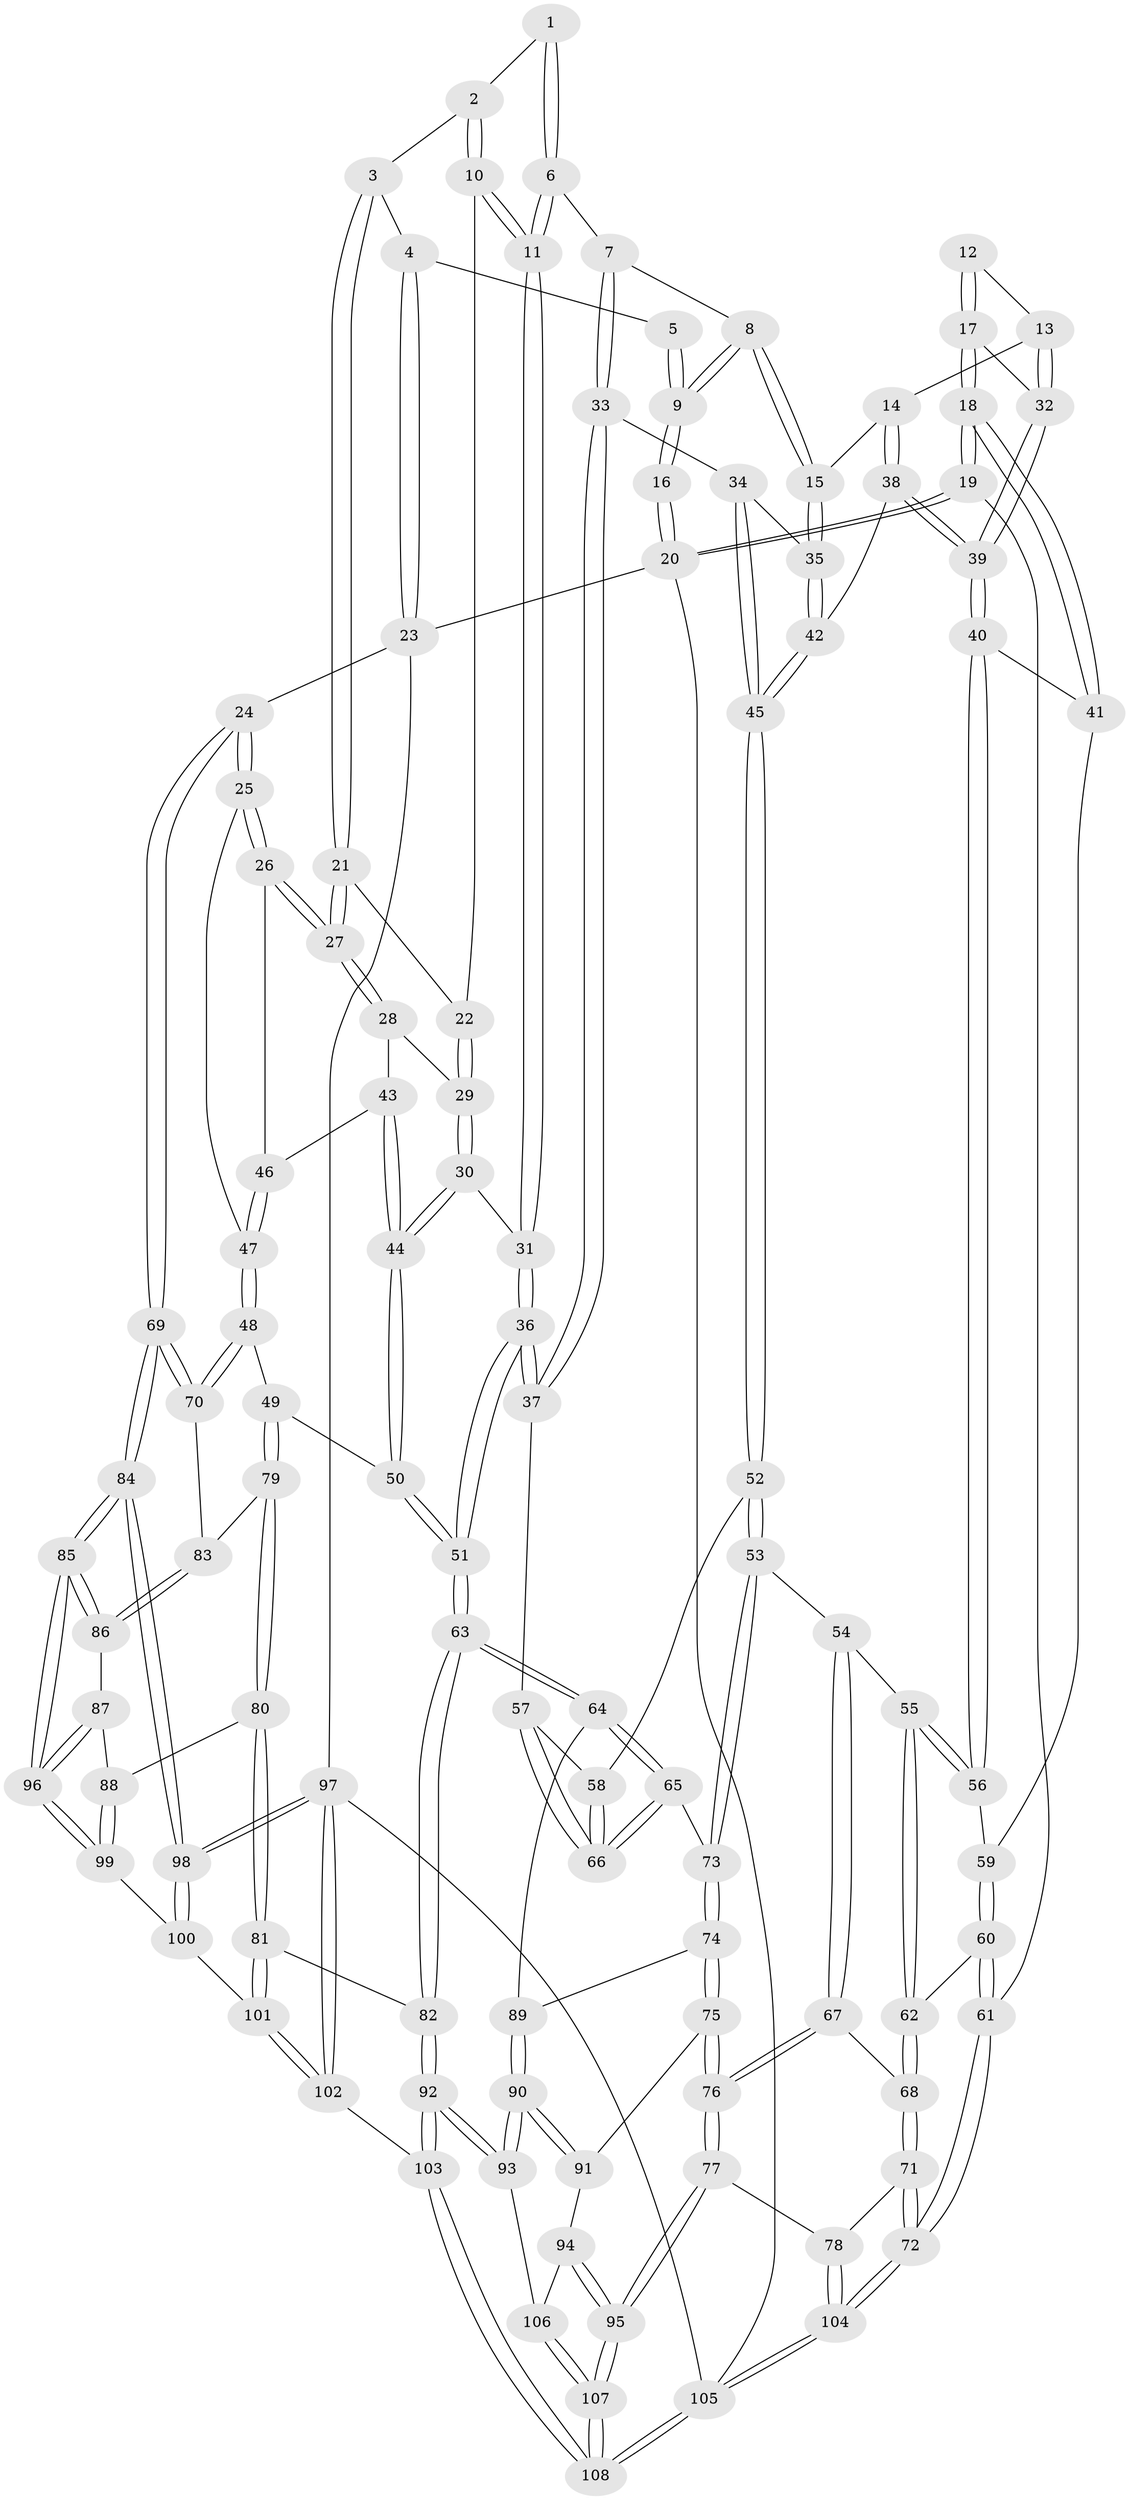 // coarse degree distribution, {3: 0.4090909090909091, 4: 0.38636363636363635, 2: 0.022727272727272728, 5: 0.18181818181818182}
// Generated by graph-tools (version 1.1) at 2025/38/03/04/25 23:38:31]
// undirected, 108 vertices, 267 edges
graph export_dot {
  node [color=gray90,style=filled];
  1 [pos="+0.7748227097406428+0.04732300046145222"];
  2 [pos="+0.8330690176514091+0.04968701694756874"];
  3 [pos="+0.9047174309994384+0.004486324532920591"];
  4 [pos="+1+0"];
  5 [pos="+0.5906074144661188+0"];
  6 [pos="+0.6817604018133229+0.16034963256515336"];
  7 [pos="+0.6509983847845455+0.13878739182478375"];
  8 [pos="+0.5122580738918698+0"];
  9 [pos="+0.5076577225107229+0"];
  10 [pos="+0.7779164032097247+0.16272279445856605"];
  11 [pos="+0.7164329555135507+0.1963099134920863"];
  12 [pos="+0.15487023743432088+0"];
  13 [pos="+0.27827960113224337+0.16582674593844265"];
  14 [pos="+0.3668812782034751+0.16312767491720723"];
  15 [pos="+0.41713862097568866+0.1509862311636999"];
  16 [pos="+0.13963223414919818+0"];
  17 [pos="+0.09657692664457727+0.17186369904682547"];
  18 [pos="+0+0.2836324278536064"];
  19 [pos="+0+0.28842342862626147"];
  20 [pos="+0+0"];
  21 [pos="+0.9088388390183674+0.1494163158942953"];
  22 [pos="+0.894738038701867+0.15599171807215895"];
  23 [pos="+1+0"];
  24 [pos="+1+0.2967773291017398"];
  25 [pos="+1+0.3001095219301669"];
  26 [pos="+1+0.2989006170666976"];
  27 [pos="+1+0.2987325910586892"];
  28 [pos="+0.9273442186668586+0.2872958364326019"];
  29 [pos="+0.8522693161857611+0.2655143046969891"];
  30 [pos="+0.7338512558034108+0.2849559651515951"];
  31 [pos="+0.7334332626134303+0.2847512451586587"];
  32 [pos="+0.21978426122765285+0.20861644136130333"];
  33 [pos="+0.513223856720961+0.31955473686026536"];
  34 [pos="+0.4641427260123186+0.27744933985780335"];
  35 [pos="+0.4498612415713793+0.26122983350333895"];
  36 [pos="+0.5936394797166116+0.40375014576793566"];
  37 [pos="+0.5689955267779303+0.40179455790452134"];
  38 [pos="+0.28908339700035707+0.33721484460787243"];
  39 [pos="+0.22244597822327924+0.33080083092609525"];
  40 [pos="+0.19352713218649648+0.35729572722716985"];
  41 [pos="+0.01351978477863478+0.3291061652088011"];
  42 [pos="+0.32417811348368747+0.3538185639591157"];
  43 [pos="+0.84689550719897+0.36365801890660526"];
  44 [pos="+0.7887342087556786+0.3535075402755607"];
  45 [pos="+0.36317373086143295+0.44006589591600775"];
  46 [pos="+0.8748741398665808+0.379964435435891"];
  47 [pos="+0.8930211002012357+0.49374146315661627"];
  48 [pos="+0.8694090705519779+0.5272648620172112"];
  49 [pos="+0.8135571755862293+0.5281785943106884"];
  50 [pos="+0.8112497299655789+0.527241694799079"];
  51 [pos="+0.6954005042538839+0.5358386227041005"];
  52 [pos="+0.3787703190342711+0.4997900732722155"];
  53 [pos="+0.3771145627585985+0.5014333264553421"];
  54 [pos="+0.28670466017081053+0.4973086968543935"];
  55 [pos="+0.22029740286752217+0.47178365382187915"];
  56 [pos="+0.20167164241350471+0.42604123964933277"];
  57 [pos="+0.5670441341806177+0.4034796169995796"];
  58 [pos="+0.4195424957816523+0.49156943323053187"];
  59 [pos="+0.096138296565921+0.46082885925623773"];
  60 [pos="+0.096182825033505+0.5277217218108273"];
  61 [pos="+0+0.5857634105988992"];
  62 [pos="+0.1465363648283224+0.5478558473128216"];
  63 [pos="+0.6299487783971264+0.6712009100337053"];
  64 [pos="+0.581892959149231+0.6663372023063452"];
  65 [pos="+0.5478922104820794+0.6381111996711385"];
  66 [pos="+0.5401846323855127+0.6204064269520692"];
  67 [pos="+0.23096540076265115+0.6027336605823194"];
  68 [pos="+0.14853336379121093+0.5549894010197536"];
  69 [pos="+1+0.7312083228596971"];
  70 [pos="+0.9300860591183463+0.5830933904089538"];
  71 [pos="+0.11506746354918314+0.7006032361122984"];
  72 [pos="+0+0.7355368679953471"];
  73 [pos="+0.3652661423435639+0.6413719382148313"];
  74 [pos="+0.35874079387400676+0.6544231809398231"];
  75 [pos="+0.33537221298328784+0.6815122105637668"];
  76 [pos="+0.2770564638619545+0.7072787301289797"];
  77 [pos="+0.23773211134938943+0.747367565092149"];
  78 [pos="+0.19520168371029706+0.7342418596746516"];
  79 [pos="+0.8051677145148172+0.6719560301273492"];
  80 [pos="+0.7746451159605334+0.7360019004009938"];
  81 [pos="+0.7637324999774529+0.7380645153407817"];
  82 [pos="+0.6384629476709012+0.6840532591155594"];
  83 [pos="+0.878128873929827+0.6658278641810487"];
  84 [pos="+1+0.8289607630795565"];
  85 [pos="+1+0.8182695579018785"];
  86 [pos="+0.8902852569646753+0.7146450645698446"];
  87 [pos="+0.8087909048202063+0.7388516803074551"];
  88 [pos="+0.7886629700437948+0.7424629872321653"];
  89 [pos="+0.506676937627918+0.7314143425379608"];
  90 [pos="+0.4853466274243312+0.7800896922866641"];
  91 [pos="+0.399763300948143+0.7564737853808778"];
  92 [pos="+0.5800839176901275+1"];
  93 [pos="+0.5074202513930572+0.8948187460257959"];
  94 [pos="+0.3926903933683133+0.8115771486188943"];
  95 [pos="+0.24891863103545686+0.8372269404392361"];
  96 [pos="+1+0.8206461578309944"];
  97 [pos="+1+1"];
  98 [pos="+1+1"];
  99 [pos="+0.8600093401263046+0.8328510791606213"];
  100 [pos="+0.8223389802471384+0.8839649741778717"];
  101 [pos="+0.694699713855649+0.977789426214564"];
  102 [pos="+0.6068513997213608+1"];
  103 [pos="+0.5987895294546597+1"];
  104 [pos="+0+1"];
  105 [pos="+0+1"];
  106 [pos="+0.4171092128261945+0.8458893246185794"];
  107 [pos="+0.24649242601933832+0.8883530551176825"];
  108 [pos="+0.18162861503600747+1"];
  1 -- 2;
  1 -- 6;
  1 -- 6;
  2 -- 3;
  2 -- 10;
  2 -- 10;
  3 -- 4;
  3 -- 21;
  3 -- 21;
  4 -- 5;
  4 -- 23;
  4 -- 23;
  5 -- 9;
  5 -- 9;
  6 -- 7;
  6 -- 11;
  6 -- 11;
  7 -- 8;
  7 -- 33;
  7 -- 33;
  8 -- 9;
  8 -- 9;
  8 -- 15;
  8 -- 15;
  9 -- 16;
  9 -- 16;
  10 -- 11;
  10 -- 11;
  10 -- 22;
  11 -- 31;
  11 -- 31;
  12 -- 13;
  12 -- 17;
  12 -- 17;
  13 -- 14;
  13 -- 32;
  13 -- 32;
  14 -- 15;
  14 -- 38;
  14 -- 38;
  15 -- 35;
  15 -- 35;
  16 -- 20;
  16 -- 20;
  17 -- 18;
  17 -- 18;
  17 -- 32;
  18 -- 19;
  18 -- 19;
  18 -- 41;
  18 -- 41;
  19 -- 20;
  19 -- 20;
  19 -- 61;
  20 -- 23;
  20 -- 105;
  21 -- 22;
  21 -- 27;
  21 -- 27;
  22 -- 29;
  22 -- 29;
  23 -- 24;
  23 -- 97;
  24 -- 25;
  24 -- 25;
  24 -- 69;
  24 -- 69;
  25 -- 26;
  25 -- 26;
  25 -- 47;
  26 -- 27;
  26 -- 27;
  26 -- 46;
  27 -- 28;
  27 -- 28;
  28 -- 29;
  28 -- 43;
  29 -- 30;
  29 -- 30;
  30 -- 31;
  30 -- 44;
  30 -- 44;
  31 -- 36;
  31 -- 36;
  32 -- 39;
  32 -- 39;
  33 -- 34;
  33 -- 37;
  33 -- 37;
  34 -- 35;
  34 -- 45;
  34 -- 45;
  35 -- 42;
  35 -- 42;
  36 -- 37;
  36 -- 37;
  36 -- 51;
  36 -- 51;
  37 -- 57;
  38 -- 39;
  38 -- 39;
  38 -- 42;
  39 -- 40;
  39 -- 40;
  40 -- 41;
  40 -- 56;
  40 -- 56;
  41 -- 59;
  42 -- 45;
  42 -- 45;
  43 -- 44;
  43 -- 44;
  43 -- 46;
  44 -- 50;
  44 -- 50;
  45 -- 52;
  45 -- 52;
  46 -- 47;
  46 -- 47;
  47 -- 48;
  47 -- 48;
  48 -- 49;
  48 -- 70;
  48 -- 70;
  49 -- 50;
  49 -- 79;
  49 -- 79;
  50 -- 51;
  50 -- 51;
  51 -- 63;
  51 -- 63;
  52 -- 53;
  52 -- 53;
  52 -- 58;
  53 -- 54;
  53 -- 73;
  53 -- 73;
  54 -- 55;
  54 -- 67;
  54 -- 67;
  55 -- 56;
  55 -- 56;
  55 -- 62;
  55 -- 62;
  56 -- 59;
  57 -- 58;
  57 -- 66;
  57 -- 66;
  58 -- 66;
  58 -- 66;
  59 -- 60;
  59 -- 60;
  60 -- 61;
  60 -- 61;
  60 -- 62;
  61 -- 72;
  61 -- 72;
  62 -- 68;
  62 -- 68;
  63 -- 64;
  63 -- 64;
  63 -- 82;
  63 -- 82;
  64 -- 65;
  64 -- 65;
  64 -- 89;
  65 -- 66;
  65 -- 66;
  65 -- 73;
  67 -- 68;
  67 -- 76;
  67 -- 76;
  68 -- 71;
  68 -- 71;
  69 -- 70;
  69 -- 70;
  69 -- 84;
  69 -- 84;
  70 -- 83;
  71 -- 72;
  71 -- 72;
  71 -- 78;
  72 -- 104;
  72 -- 104;
  73 -- 74;
  73 -- 74;
  74 -- 75;
  74 -- 75;
  74 -- 89;
  75 -- 76;
  75 -- 76;
  75 -- 91;
  76 -- 77;
  76 -- 77;
  77 -- 78;
  77 -- 95;
  77 -- 95;
  78 -- 104;
  78 -- 104;
  79 -- 80;
  79 -- 80;
  79 -- 83;
  80 -- 81;
  80 -- 81;
  80 -- 88;
  81 -- 82;
  81 -- 101;
  81 -- 101;
  82 -- 92;
  82 -- 92;
  83 -- 86;
  83 -- 86;
  84 -- 85;
  84 -- 85;
  84 -- 98;
  84 -- 98;
  85 -- 86;
  85 -- 86;
  85 -- 96;
  85 -- 96;
  86 -- 87;
  87 -- 88;
  87 -- 96;
  87 -- 96;
  88 -- 99;
  88 -- 99;
  89 -- 90;
  89 -- 90;
  90 -- 91;
  90 -- 91;
  90 -- 93;
  90 -- 93;
  91 -- 94;
  92 -- 93;
  92 -- 93;
  92 -- 103;
  92 -- 103;
  93 -- 106;
  94 -- 95;
  94 -- 95;
  94 -- 106;
  95 -- 107;
  95 -- 107;
  96 -- 99;
  96 -- 99;
  97 -- 98;
  97 -- 98;
  97 -- 102;
  97 -- 102;
  97 -- 105;
  98 -- 100;
  98 -- 100;
  99 -- 100;
  100 -- 101;
  101 -- 102;
  101 -- 102;
  102 -- 103;
  103 -- 108;
  103 -- 108;
  104 -- 105;
  104 -- 105;
  105 -- 108;
  105 -- 108;
  106 -- 107;
  106 -- 107;
  107 -- 108;
  107 -- 108;
}

